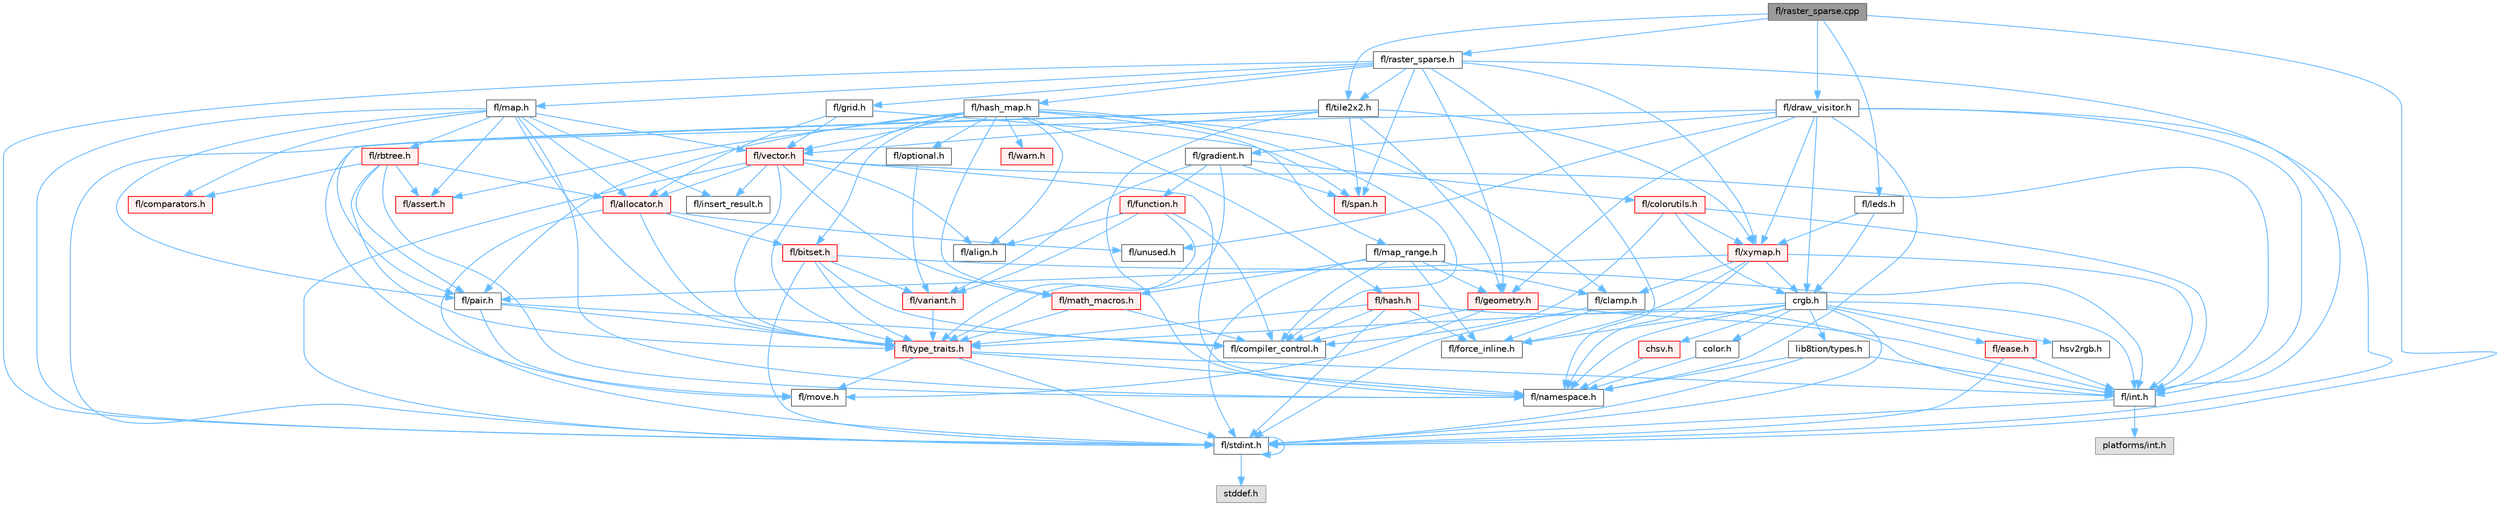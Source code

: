digraph "fl/raster_sparse.cpp"
{
 // INTERACTIVE_SVG=YES
 // LATEX_PDF_SIZE
  bgcolor="transparent";
  edge [fontname=Helvetica,fontsize=10,labelfontname=Helvetica,labelfontsize=10];
  node [fontname=Helvetica,fontsize=10,shape=box,height=0.2,width=0.4];
  Node1 [id="Node000001",label="fl/raster_sparse.cpp",height=0.2,width=0.4,color="gray40", fillcolor="grey60", style="filled", fontcolor="black",tooltip=" "];
  Node1 -> Node2 [id="edge1_Node000001_Node000002",color="steelblue1",style="solid",tooltip=" "];
  Node2 [id="Node000002",label="fl/stdint.h",height=0.2,width=0.4,color="grey40", fillcolor="white", style="filled",URL="$df/dd8/stdint_8h.html",tooltip=" "];
  Node2 -> Node3 [id="edge2_Node000002_Node000003",color="steelblue1",style="solid",tooltip=" "];
  Node3 [id="Node000003",label="stddef.h",height=0.2,width=0.4,color="grey60", fillcolor="#E0E0E0", style="filled",tooltip=" "];
  Node2 -> Node2 [id="edge3_Node000002_Node000002",color="steelblue1",style="solid",tooltip=" "];
  Node1 -> Node4 [id="edge4_Node000001_Node000004",color="steelblue1",style="solid",tooltip=" "];
  Node4 [id="Node000004",label="fl/draw_visitor.h",height=0.2,width=0.4,color="grey40", fillcolor="white", style="filled",URL="$d0/d4f/draw__visitor_8h.html",tooltip=" "];
  Node4 -> Node2 [id="edge5_Node000004_Node000002",color="steelblue1",style="solid",tooltip=" "];
  Node4 -> Node5 [id="edge6_Node000004_Node000005",color="steelblue1",style="solid",tooltip=" "];
  Node5 [id="Node000005",label="fl/int.h",height=0.2,width=0.4,color="grey40", fillcolor="white", style="filled",URL="$d3/d7e/int_8h.html",tooltip=" "];
  Node5 -> Node2 [id="edge7_Node000005_Node000002",color="steelblue1",style="solid",tooltip=" "];
  Node5 -> Node6 [id="edge8_Node000005_Node000006",color="steelblue1",style="solid",tooltip=" "];
  Node6 [id="Node000006",label="platforms/int.h",height=0.2,width=0.4,color="grey60", fillcolor="#E0E0E0", style="filled",tooltip=" "];
  Node4 -> Node7 [id="edge9_Node000004_Node000007",color="steelblue1",style="solid",tooltip=" "];
  Node7 [id="Node000007",label="crgb.h",height=0.2,width=0.4,color="grey40", fillcolor="white", style="filled",URL="$db/dd1/crgb_8h.html",tooltip="Defines the red, green, and blue (RGB) pixel struct."];
  Node7 -> Node2 [id="edge10_Node000007_Node000002",color="steelblue1",style="solid",tooltip=" "];
  Node7 -> Node5 [id="edge11_Node000007_Node000005",color="steelblue1",style="solid",tooltip=" "];
  Node7 -> Node8 [id="edge12_Node000007_Node000008",color="steelblue1",style="solid",tooltip=" "];
  Node8 [id="Node000008",label="chsv.h",height=0.2,width=0.4,color="red", fillcolor="#FFF0F0", style="filled",URL="$d8/dd0/chsv_8h.html",tooltip="Defines the hue, saturation, and value (HSV) pixel struct."];
  Node8 -> Node10 [id="edge13_Node000008_Node000010",color="steelblue1",style="solid",tooltip=" "];
  Node10 [id="Node000010",label="fl/namespace.h",height=0.2,width=0.4,color="grey40", fillcolor="white", style="filled",URL="$df/d2a/namespace_8h.html",tooltip="Implements the FastLED namespace macros."];
  Node7 -> Node10 [id="edge14_Node000007_Node000010",color="steelblue1",style="solid",tooltip=" "];
  Node7 -> Node11 [id="edge15_Node000007_Node000011",color="steelblue1",style="solid",tooltip=" "];
  Node11 [id="Node000011",label="color.h",height=0.2,width=0.4,color="grey40", fillcolor="white", style="filled",URL="$d2/d6b/src_2color_8h.html",tooltip="Contains definitions for color correction and temperature."];
  Node11 -> Node10 [id="edge16_Node000011_Node000010",color="steelblue1",style="solid",tooltip=" "];
  Node7 -> Node12 [id="edge17_Node000007_Node000012",color="steelblue1",style="solid",tooltip=" "];
  Node12 [id="Node000012",label="lib8tion/types.h",height=0.2,width=0.4,color="grey40", fillcolor="white", style="filled",URL="$d9/ddf/lib8tion_2types_8h.html",tooltip="Defines fractional types used for lib8tion functions."];
  Node12 -> Node2 [id="edge18_Node000012_Node000002",color="steelblue1",style="solid",tooltip=" "];
  Node12 -> Node5 [id="edge19_Node000012_Node000005",color="steelblue1",style="solid",tooltip=" "];
  Node12 -> Node10 [id="edge20_Node000012_Node000010",color="steelblue1",style="solid",tooltip=" "];
  Node7 -> Node13 [id="edge21_Node000007_Node000013",color="steelblue1",style="solid",tooltip=" "];
  Node13 [id="Node000013",label="fl/force_inline.h",height=0.2,width=0.4,color="grey40", fillcolor="white", style="filled",URL="$d4/d64/force__inline_8h.html",tooltip=" "];
  Node7 -> Node14 [id="edge22_Node000007_Node000014",color="steelblue1",style="solid",tooltip=" "];
  Node14 [id="Node000014",label="fl/type_traits.h",height=0.2,width=0.4,color="red", fillcolor="#FFF0F0", style="filled",URL="$df/d63/type__traits_8h.html",tooltip=" "];
  Node14 -> Node2 [id="edge23_Node000014_Node000002",color="steelblue1",style="solid",tooltip=" "];
  Node14 -> Node10 [id="edge24_Node000014_Node000010",color="steelblue1",style="solid",tooltip=" "];
  Node14 -> Node24 [id="edge25_Node000014_Node000024",color="steelblue1",style="solid",tooltip=" "];
  Node24 [id="Node000024",label="fl/move.h",height=0.2,width=0.4,color="grey40", fillcolor="white", style="filled",URL="$d9/d83/move_8h.html",tooltip=" "];
  Node14 -> Node5 [id="edge26_Node000014_Node000005",color="steelblue1",style="solid",tooltip=" "];
  Node7 -> Node57 [id="edge27_Node000007_Node000057",color="steelblue1",style="solid",tooltip=" "];
  Node57 [id="Node000057",label="hsv2rgb.h",height=0.2,width=0.4,color="grey40", fillcolor="white", style="filled",URL="$de/d9a/hsv2rgb_8h.html",tooltip="Functions to convert from the HSV colorspace to the RGB colorspace."];
  Node7 -> Node58 [id="edge28_Node000007_Node000058",color="steelblue1",style="solid",tooltip=" "];
  Node58 [id="Node000058",label="fl/ease.h",height=0.2,width=0.4,color="red", fillcolor="#FFF0F0", style="filled",URL="$db/d19/ease_8h.html",tooltip=" "];
  Node58 -> Node2 [id="edge29_Node000058_Node000002",color="steelblue1",style="solid",tooltip=" "];
  Node58 -> Node5 [id="edge30_Node000058_Node000005",color="steelblue1",style="solid",tooltip=" "];
  Node4 -> Node17 [id="edge31_Node000004_Node000017",color="steelblue1",style="solid",tooltip=" "];
  Node17 [id="Node000017",label="fl/geometry.h",height=0.2,width=0.4,color="red", fillcolor="#FFF0F0", style="filled",URL="$d4/d67/geometry_8h.html",tooltip=" "];
  Node17 -> Node5 [id="edge32_Node000017_Node000005",color="steelblue1",style="solid",tooltip=" "];
  Node17 -> Node23 [id="edge33_Node000017_Node000023",color="steelblue1",style="solid",tooltip=" "];
  Node23 [id="Node000023",label="fl/compiler_control.h",height=0.2,width=0.4,color="grey40", fillcolor="white", style="filled",URL="$d4/d54/compiler__control_8h.html",tooltip=" "];
  Node17 -> Node24 [id="edge34_Node000017_Node000024",color="steelblue1",style="solid",tooltip=" "];
  Node4 -> Node60 [id="edge35_Node000004_Node000060",color="steelblue1",style="solid",tooltip=" "];
  Node60 [id="Node000060",label="fl/gradient.h",height=0.2,width=0.4,color="grey40", fillcolor="white", style="filled",URL="$db/dfe/gradient_8h.html",tooltip=" "];
  Node60 -> Node61 [id="edge36_Node000060_Node000061",color="steelblue1",style="solid",tooltip=" "];
  Node61 [id="Node000061",label="fl/colorutils.h",height=0.2,width=0.4,color="red", fillcolor="#FFF0F0", style="filled",URL="$d7/df9/fl_2colorutils_8h.html",tooltip="Utility functions for color fill, palettes, blending, and more."];
  Node61 -> Node5 [id="edge37_Node000061_Node000005",color="steelblue1",style="solid",tooltip=" "];
  Node61 -> Node7 [id="edge38_Node000061_Node000007",color="steelblue1",style="solid",tooltip=" "];
  Node61 -> Node65 [id="edge39_Node000061_Node000065",color="steelblue1",style="solid",tooltip=" "];
  Node65 [id="Node000065",label="fl/xymap.h",height=0.2,width=0.4,color="red", fillcolor="#FFF0F0", style="filled",URL="$da/d61/xymap_8h.html",tooltip=" "];
  Node65 -> Node5 [id="edge40_Node000065_Node000005",color="steelblue1",style="solid",tooltip=" "];
  Node65 -> Node10 [id="edge41_Node000065_Node000010",color="steelblue1",style="solid",tooltip=" "];
  Node65 -> Node13 [id="edge42_Node000065_Node000013",color="steelblue1",style="solid",tooltip=" "];
  Node65 -> Node66 [id="edge43_Node000065_Node000066",color="steelblue1",style="solid",tooltip=" "];
  Node66 [id="Node000066",label="fl/pair.h",height=0.2,width=0.4,color="grey40", fillcolor="white", style="filled",URL="$d3/d41/pair_8h.html",tooltip=" "];
  Node66 -> Node24 [id="edge44_Node000066_Node000024",color="steelblue1",style="solid",tooltip=" "];
  Node66 -> Node23 [id="edge45_Node000066_Node000023",color="steelblue1",style="solid",tooltip=" "];
  Node66 -> Node14 [id="edge46_Node000066_Node000014",color="steelblue1",style="solid",tooltip=" "];
  Node65 -> Node7 [id="edge47_Node000065_Node000007",color="steelblue1",style="solid",tooltip=" "];
  Node65 -> Node20 [id="edge48_Node000065_Node000020",color="steelblue1",style="solid",tooltip=" "];
  Node20 [id="Node000020",label="fl/clamp.h",height=0.2,width=0.4,color="grey40", fillcolor="white", style="filled",URL="$d6/dd3/clamp_8h.html",tooltip=" "];
  Node20 -> Node2 [id="edge49_Node000020_Node000002",color="steelblue1",style="solid",tooltip=" "];
  Node20 -> Node13 [id="edge50_Node000020_Node000013",color="steelblue1",style="solid",tooltip=" "];
  Node61 -> Node23 [id="edge51_Node000061_Node000023",color="steelblue1",style="solid",tooltip=" "];
  Node60 -> Node70 [id="edge52_Node000060_Node000070",color="steelblue1",style="solid",tooltip=" "];
  Node70 [id="Node000070",label="fl/function.h",height=0.2,width=0.4,color="red", fillcolor="#FFF0F0", style="filled",URL="$dd/d67/function_8h.html",tooltip=" "];
  Node70 -> Node14 [id="edge53_Node000070_Node000014",color="steelblue1",style="solid",tooltip=" "];
  Node70 -> Node23 [id="edge54_Node000070_Node000023",color="steelblue1",style="solid",tooltip=" "];
  Node70 -> Node42 [id="edge55_Node000070_Node000042",color="steelblue1",style="solid",tooltip=" "];
  Node42 [id="Node000042",label="fl/variant.h",height=0.2,width=0.4,color="red", fillcolor="#FFF0F0", style="filled",URL="$d6/d10/variant_8h.html",tooltip=" "];
  Node42 -> Node14 [id="edge56_Node000042_Node000014",color="steelblue1",style="solid",tooltip=" "];
  Node70 -> Node49 [id="edge57_Node000070_Node000049",color="steelblue1",style="solid",tooltip=" "];
  Node49 [id="Node000049",label="fl/align.h",height=0.2,width=0.4,color="grey40", fillcolor="white", style="filled",URL="$d1/ddf/align_8h.html",tooltip=" "];
  Node60 -> Node55 [id="edge58_Node000060_Node000055",color="steelblue1",style="solid",tooltip=" "];
  Node55 [id="Node000055",label="fl/span.h",height=0.2,width=0.4,color="red", fillcolor="#FFF0F0", style="filled",URL="$d4/d7a/span_8h.html",tooltip=" "];
  Node60 -> Node14 [id="edge59_Node000060_Node000014",color="steelblue1",style="solid",tooltip=" "];
  Node60 -> Node42 [id="edge60_Node000060_Node000042",color="steelblue1",style="solid",tooltip=" "];
  Node4 -> Node10 [id="edge61_Node000004_Node000010",color="steelblue1",style="solid",tooltip=" "];
  Node4 -> Node38 [id="edge62_Node000004_Node000038",color="steelblue1",style="solid",tooltip=" "];
  Node38 [id="Node000038",label="fl/unused.h",height=0.2,width=0.4,color="grey40", fillcolor="white", style="filled",URL="$d8/d4b/unused_8h.html",tooltip=" "];
  Node4 -> Node65 [id="edge63_Node000004_Node000065",color="steelblue1",style="solid",tooltip=" "];
  Node4 -> Node24 [id="edge64_Node000004_Node000024",color="steelblue1",style="solid",tooltip=" "];
  Node1 -> Node71 [id="edge65_Node000001_Node000071",color="steelblue1",style="solid",tooltip=" "];
  Node71 [id="Node000071",label="fl/leds.h",height=0.2,width=0.4,color="grey40", fillcolor="white", style="filled",URL="$da/d78/leds_8h.html",tooltip=" "];
  Node71 -> Node7 [id="edge66_Node000071_Node000007",color="steelblue1",style="solid",tooltip=" "];
  Node71 -> Node65 [id="edge67_Node000071_Node000065",color="steelblue1",style="solid",tooltip=" "];
  Node1 -> Node72 [id="edge68_Node000001_Node000072",color="steelblue1",style="solid",tooltip=" "];
  Node72 [id="Node000072",label="fl/raster_sparse.h",height=0.2,width=0.4,color="grey40", fillcolor="white", style="filled",URL="$d4/df9/raster__sparse_8h.html",tooltip=" "];
  Node72 -> Node2 [id="edge69_Node000072_Node000002",color="steelblue1",style="solid",tooltip=" "];
  Node72 -> Node5 [id="edge70_Node000072_Node000005",color="steelblue1",style="solid",tooltip=" "];
  Node72 -> Node17 [id="edge71_Node000072_Node000017",color="steelblue1",style="solid",tooltip=" "];
  Node72 -> Node73 [id="edge72_Node000072_Node000073",color="steelblue1",style="solid",tooltip=" "];
  Node73 [id="Node000073",label="fl/grid.h",height=0.2,width=0.4,color="grey40", fillcolor="white", style="filled",URL="$da/d15/grid_8h.html",tooltip=" "];
  Node73 -> Node55 [id="edge73_Node000073_Node000055",color="steelblue1",style="solid",tooltip=" "];
  Node73 -> Node52 [id="edge74_Node000073_Node000052",color="steelblue1",style="solid",tooltip=" "];
  Node52 [id="Node000052",label="fl/vector.h",height=0.2,width=0.4,color="red", fillcolor="#FFF0F0", style="filled",URL="$d6/d68/vector_8h.html",tooltip=" "];
  Node52 -> Node2 [id="edge75_Node000052_Node000002",color="steelblue1",style="solid",tooltip=" "];
  Node52 -> Node5 [id="edge76_Node000052_Node000005",color="steelblue1",style="solid",tooltip=" "];
  Node52 -> Node54 [id="edge77_Node000052_Node000054",color="steelblue1",style="solid",tooltip=" "];
  Node54 [id="Node000054",label="fl/insert_result.h",height=0.2,width=0.4,color="grey40", fillcolor="white", style="filled",URL="$d1/d22/insert__result_8h.html",tooltip=" "];
  Node52 -> Node22 [id="edge78_Node000052_Node000022",color="steelblue1",style="solid",tooltip=" "];
  Node22 [id="Node000022",label="fl/math_macros.h",height=0.2,width=0.4,color="red", fillcolor="#FFF0F0", style="filled",URL="$d8/db8/math__macros_8h.html",tooltip=" "];
  Node22 -> Node23 [id="edge79_Node000022_Node000023",color="steelblue1",style="solid",tooltip=" "];
  Node22 -> Node14 [id="edge80_Node000022_Node000014",color="steelblue1",style="solid",tooltip=" "];
  Node52 -> Node10 [id="edge81_Node000052_Node000010",color="steelblue1",style="solid",tooltip=" "];
  Node52 -> Node34 [id="edge82_Node000052_Node000034",color="steelblue1",style="solid",tooltip=" "];
  Node34 [id="Node000034",label="fl/allocator.h",height=0.2,width=0.4,color="red", fillcolor="#FFF0F0", style="filled",URL="$da/da9/allocator_8h.html",tooltip=" "];
  Node34 -> Node14 [id="edge83_Node000034_Node000014",color="steelblue1",style="solid",tooltip=" "];
  Node34 -> Node38 [id="edge84_Node000034_Node000038",color="steelblue1",style="solid",tooltip=" "];
  Node34 -> Node2 [id="edge85_Node000034_Node000002",color="steelblue1",style="solid",tooltip=" "];
  Node34 -> Node40 [id="edge86_Node000034_Node000040",color="steelblue1",style="solid",tooltip=" "];
  Node40 [id="Node000040",label="fl/bitset.h",height=0.2,width=0.4,color="red", fillcolor="#FFF0F0", style="filled",URL="$d1/d69/bitset_8h.html",tooltip=" "];
  Node40 -> Node14 [id="edge87_Node000040_Node000014",color="steelblue1",style="solid",tooltip=" "];
  Node40 -> Node42 [id="edge88_Node000040_Node000042",color="steelblue1",style="solid",tooltip=" "];
  Node40 -> Node2 [id="edge89_Node000040_Node000002",color="steelblue1",style="solid",tooltip=" "];
  Node40 -> Node5 [id="edge90_Node000040_Node000005",color="steelblue1",style="solid",tooltip=" "];
  Node40 -> Node23 [id="edge91_Node000040_Node000023",color="steelblue1",style="solid",tooltip=" "];
  Node52 -> Node14 [id="edge92_Node000052_Node000014",color="steelblue1",style="solid",tooltip=" "];
  Node52 -> Node49 [id="edge93_Node000052_Node000049",color="steelblue1",style="solid",tooltip=" "];
  Node73 -> Node34 [id="edge94_Node000073_Node000034",color="steelblue1",style="solid",tooltip=" "];
  Node72 -> Node74 [id="edge95_Node000072_Node000074",color="steelblue1",style="solid",tooltip=" "];
  Node74 [id="Node000074",label="fl/hash_map.h",height=0.2,width=0.4,color="grey40", fillcolor="white", style="filled",URL="$d6/d13/hash__map_8h.html",tooltip=" "];
  Node74 -> Node75 [id="edge96_Node000074_Node000075",color="steelblue1",style="solid",tooltip=" "];
  Node75 [id="Node000075",label="fl/assert.h",height=0.2,width=0.4,color="red", fillcolor="#FFF0F0", style="filled",URL="$dc/da7/assert_8h.html",tooltip=" "];
  Node74 -> Node40 [id="edge97_Node000074_Node000040",color="steelblue1",style="solid",tooltip=" "];
  Node74 -> Node20 [id="edge98_Node000074_Node000020",color="steelblue1",style="solid",tooltip=" "];
  Node74 -> Node77 [id="edge99_Node000074_Node000077",color="steelblue1",style="solid",tooltip=" "];
  Node77 [id="Node000077",label="fl/hash.h",height=0.2,width=0.4,color="red", fillcolor="#FFF0F0", style="filled",URL="$db/dfb/hash_8h.html",tooltip=" "];
  Node77 -> Node14 [id="edge100_Node000077_Node000014",color="steelblue1",style="solid",tooltip=" "];
  Node77 -> Node5 [id="edge101_Node000077_Node000005",color="steelblue1",style="solid",tooltip=" "];
  Node77 -> Node2 [id="edge102_Node000077_Node000002",color="steelblue1",style="solid",tooltip=" "];
  Node77 -> Node13 [id="edge103_Node000077_Node000013",color="steelblue1",style="solid",tooltip=" "];
  Node77 -> Node23 [id="edge104_Node000077_Node000023",color="steelblue1",style="solid",tooltip=" "];
  Node74 -> Node21 [id="edge105_Node000074_Node000021",color="steelblue1",style="solid",tooltip=" "];
  Node21 [id="Node000021",label="fl/map_range.h",height=0.2,width=0.4,color="grey40", fillcolor="white", style="filled",URL="$d1/d47/map__range_8h.html",tooltip=" "];
  Node21 -> Node2 [id="edge106_Node000021_Node000002",color="steelblue1",style="solid",tooltip=" "];
  Node21 -> Node20 [id="edge107_Node000021_Node000020",color="steelblue1",style="solid",tooltip=" "];
  Node21 -> Node13 [id="edge108_Node000021_Node000013",color="steelblue1",style="solid",tooltip=" "];
  Node21 -> Node22 [id="edge109_Node000021_Node000022",color="steelblue1",style="solid",tooltip=" "];
  Node21 -> Node23 [id="edge110_Node000021_Node000023",color="steelblue1",style="solid",tooltip=" "];
  Node21 -> Node17 [id="edge111_Node000021_Node000017",color="steelblue1",style="solid",tooltip=" "];
  Node74 -> Node51 [id="edge112_Node000074_Node000051",color="steelblue1",style="solid",tooltip=" "];
  Node51 [id="Node000051",label="fl/optional.h",height=0.2,width=0.4,color="grey40", fillcolor="white", style="filled",URL="$dc/d62/optional_8h.html",tooltip=" "];
  Node51 -> Node42 [id="edge113_Node000051_Node000042",color="steelblue1",style="solid",tooltip=" "];
  Node74 -> Node66 [id="edge114_Node000074_Node000066",color="steelblue1",style="solid",tooltip=" "];
  Node74 -> Node14 [id="edge115_Node000074_Node000014",color="steelblue1",style="solid",tooltip=" "];
  Node74 -> Node52 [id="edge116_Node000074_Node000052",color="steelblue1",style="solid",tooltip=" "];
  Node74 -> Node78 [id="edge117_Node000074_Node000078",color="steelblue1",style="solid",tooltip=" "];
  Node78 [id="Node000078",label="fl/warn.h",height=0.2,width=0.4,color="red", fillcolor="#FFF0F0", style="filled",URL="$de/d77/warn_8h.html",tooltip=" "];
  Node74 -> Node49 [id="edge118_Node000074_Node000049",color="steelblue1",style="solid",tooltip=" "];
  Node74 -> Node23 [id="edge119_Node000074_Node000023",color="steelblue1",style="solid",tooltip=" "];
  Node74 -> Node22 [id="edge120_Node000074_Node000022",color="steelblue1",style="solid",tooltip=" "];
  Node72 -> Node82 [id="edge121_Node000072_Node000082",color="steelblue1",style="solid",tooltip=" "];
  Node82 [id="Node000082",label="fl/map.h",height=0.2,width=0.4,color="grey40", fillcolor="white", style="filled",URL="$dc/db7/map_8h.html",tooltip=" "];
  Node82 -> Node2 [id="edge122_Node000082_Node000002",color="steelblue1",style="solid",tooltip=" "];
  Node82 -> Node75 [id="edge123_Node000082_Node000075",color="steelblue1",style="solid",tooltip=" "];
  Node82 -> Node83 [id="edge124_Node000082_Node000083",color="steelblue1",style="solid",tooltip=" "];
  Node83 [id="Node000083",label="fl/comparators.h",height=0.2,width=0.4,color="red", fillcolor="#FFF0F0", style="filled",URL="$dc/d7e/comparators_8h.html",tooltip=" "];
  Node82 -> Node54 [id="edge125_Node000082_Node000054",color="steelblue1",style="solid",tooltip=" "];
  Node82 -> Node10 [id="edge126_Node000082_Node000010",color="steelblue1",style="solid",tooltip=" "];
  Node82 -> Node66 [id="edge127_Node000082_Node000066",color="steelblue1",style="solid",tooltip=" "];
  Node82 -> Node14 [id="edge128_Node000082_Node000014",color="steelblue1",style="solid",tooltip=" "];
  Node82 -> Node52 [id="edge129_Node000082_Node000052",color="steelblue1",style="solid",tooltip=" "];
  Node82 -> Node84 [id="edge130_Node000082_Node000084",color="steelblue1",style="solid",tooltip=" "];
  Node84 [id="Node000084",label="fl/rbtree.h",height=0.2,width=0.4,color="red", fillcolor="#FFF0F0", style="filled",URL="$d5/ddf/rbtree_8h.html",tooltip=" "];
  Node84 -> Node75 [id="edge131_Node000084_Node000075",color="steelblue1",style="solid",tooltip=" "];
  Node84 -> Node83 [id="edge132_Node000084_Node000083",color="steelblue1",style="solid",tooltip=" "];
  Node84 -> Node10 [id="edge133_Node000084_Node000010",color="steelblue1",style="solid",tooltip=" "];
  Node84 -> Node66 [id="edge134_Node000084_Node000066",color="steelblue1",style="solid",tooltip=" "];
  Node84 -> Node14 [id="edge135_Node000084_Node000014",color="steelblue1",style="solid",tooltip=" "];
  Node84 -> Node34 [id="edge136_Node000084_Node000034",color="steelblue1",style="solid",tooltip=" "];
  Node82 -> Node34 [id="edge137_Node000082_Node000034",color="steelblue1",style="solid",tooltip=" "];
  Node72 -> Node10 [id="edge138_Node000072_Node000010",color="steelblue1",style="solid",tooltip=" "];
  Node72 -> Node55 [id="edge139_Node000072_Node000055",color="steelblue1",style="solid",tooltip=" "];
  Node72 -> Node89 [id="edge140_Node000072_Node000089",color="steelblue1",style="solid",tooltip=" "];
  Node89 [id="Node000089",label="fl/tile2x2.h",height=0.2,width=0.4,color="grey40", fillcolor="white", style="filled",URL="$d2/db4/tile2x2_8h.html",tooltip=" "];
  Node89 -> Node2 [id="edge141_Node000089_Node000002",color="steelblue1",style="solid",tooltip=" "];
  Node89 -> Node17 [id="edge142_Node000089_Node000017",color="steelblue1",style="solid",tooltip=" "];
  Node89 -> Node10 [id="edge143_Node000089_Node000010",color="steelblue1",style="solid",tooltip=" "];
  Node89 -> Node66 [id="edge144_Node000089_Node000066",color="steelblue1",style="solid",tooltip=" "];
  Node89 -> Node55 [id="edge145_Node000089_Node000055",color="steelblue1",style="solid",tooltip=" "];
  Node89 -> Node65 [id="edge146_Node000089_Node000065",color="steelblue1",style="solid",tooltip=" "];
  Node89 -> Node52 [id="edge147_Node000089_Node000052",color="steelblue1",style="solid",tooltip=" "];
  Node72 -> Node65 [id="edge148_Node000072_Node000065",color="steelblue1",style="solid",tooltip=" "];
  Node1 -> Node89 [id="edge149_Node000001_Node000089",color="steelblue1",style="solid",tooltip=" "];
}

